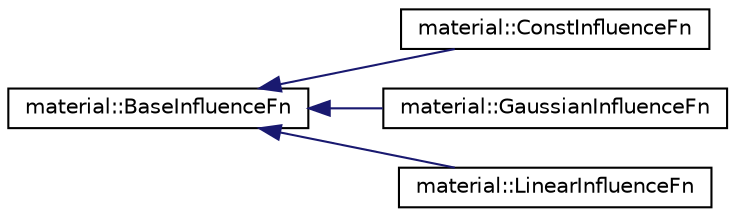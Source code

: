 digraph "Graphical Class Hierarchy"
{
  edge [fontname="Helvetica",fontsize="10",labelfontname="Helvetica",labelfontsize="10"];
  node [fontname="Helvetica",fontsize="10",shape=record];
  rankdir="LR";
  Node0 [label="material::BaseInfluenceFn",height=0.2,width=0.4,color="black", fillcolor="white", style="filled",URL="$classmaterial_1_1BaseInfluenceFn.html",tooltip="A base class for computing influence function. "];
  Node0 -> Node1 [dir="back",color="midnightblue",fontsize="10",style="solid",fontname="Helvetica"];
  Node1 [label="material::ConstInfluenceFn",height=0.2,width=0.4,color="black", fillcolor="white", style="filled",URL="$classmaterial_1_1ConstInfluenceFn.html",tooltip="A class to implement constant influence function. "];
  Node0 -> Node2 [dir="back",color="midnightblue",fontsize="10",style="solid",fontname="Helvetica"];
  Node2 [label="material::GaussianInfluenceFn",height=0.2,width=0.4,color="black", fillcolor="white", style="filled",URL="$classmaterial_1_1GaussianInfluenceFn.html",tooltip="A class to implement Gaussian influence function. "];
  Node0 -> Node3 [dir="back",color="midnightblue",fontsize="10",style="solid",fontname="Helvetica"];
  Node3 [label="material::LinearInfluenceFn",height=0.2,width=0.4,color="black", fillcolor="white", style="filled",URL="$classmaterial_1_1LinearInfluenceFn.html",tooltip="A class to implement linear influence function. "];
}
